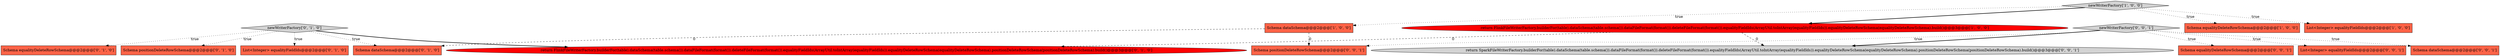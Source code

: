 digraph {
13 [style = filled, label = "Schema equalityDeleteRowSchema@@@2@@@['0', '0', '1']", fillcolor = tomato, shape = box image = "AAA0AAABBB3BBB"];
2 [style = filled, label = "newWriterFactory['1', '0', '0']", fillcolor = lightgray, shape = diamond image = "AAA0AAABBB1BBB"];
7 [style = filled, label = "List<Integer> equalityFieldIds@@@2@@@['0', '1', '0']", fillcolor = tomato, shape = box image = "AAA0AAABBB2BBB"];
0 [style = filled, label = "Schema equalityDeleteRowSchema@@@2@@@['1', '0', '0']", fillcolor = tomato, shape = box image = "AAA0AAABBB1BBB"];
16 [style = filled, label = "Schema positionDeleteRowSchema@@@2@@@['0', '0', '1']", fillcolor = tomato, shape = box image = "AAA0AAABBB3BBB"];
5 [style = filled, label = "Schema equalityDeleteRowSchema@@@2@@@['0', '1', '0']", fillcolor = tomato, shape = box image = "AAA0AAABBB2BBB"];
4 [style = filled, label = "Schema dataSchema@@@2@@@['1', '0', '0']", fillcolor = tomato, shape = box image = "AAA1AAABBB1BBB"];
8 [style = filled, label = "Schema positionDeleteRowSchema@@@2@@@['0', '1', '0']", fillcolor = tomato, shape = box image = "AAA0AAABBB2BBB"];
15 [style = filled, label = "List<Integer> equalityFieldIds@@@2@@@['0', '0', '1']", fillcolor = tomato, shape = box image = "AAA0AAABBB3BBB"];
1 [style = filled, label = "List<Integer> equalityFieldIds@@@2@@@['1', '0', '0']", fillcolor = tomato, shape = box image = "AAA0AAABBB1BBB"];
9 [style = filled, label = "return FlinkFileWriterFactory.builderFor(table).dataSchema(table.schema()).dataFileFormat(format()).deleteFileFormat(format()).equalityFieldIds(ArrayUtil.toIntArray(equalityFieldIds)).equalityDeleteRowSchema(equalityDeleteRowSchema).positionDeleteRowSchema(positionDeleteRowSchema).build()@@@3@@@['0', '1', '0']", fillcolor = red, shape = ellipse image = "AAA1AAABBB2BBB"];
3 [style = filled, label = "return FlinkFileWriterFactory.builderFor(table).dataSchema(table.schema()).dataFileFormat(format()).deleteFileFormat(format()).equalityFieldIds(ArrayUtil.toIntArray(equalityFieldIds)).equalityDeleteRowSchema(equalityDeleteRowSchema).build()@@@3@@@['1', '0', '0']", fillcolor = red, shape = ellipse image = "AAA1AAABBB1BBB"];
14 [style = filled, label = "Schema dataSchema@@@2@@@['0', '0', '1']", fillcolor = tomato, shape = box image = "AAA0AAABBB3BBB"];
11 [style = filled, label = "return SparkFileWriterFactory.builderFor(table).dataSchema(table.schema()).dataFileFormat(format()).deleteFileFormat(format()).equalityFieldIds(ArrayUtil.toIntArray(equalityFieldIds)).equalityDeleteRowSchema(equalityDeleteRowSchema).positionDeleteRowSchema(positionDeleteRowSchema).build()@@@3@@@['0', '0', '1']", fillcolor = lightgray, shape = ellipse image = "AAA0AAABBB3BBB"];
6 [style = filled, label = "newWriterFactory['0', '1', '0']", fillcolor = lightgray, shape = diamond image = "AAA0AAABBB2BBB"];
10 [style = filled, label = "Schema dataSchema@@@2@@@['0', '1', '0']", fillcolor = tomato, shape = box image = "AAA1AAABBB2BBB"];
12 [style = filled, label = "newWriterFactory['0', '0', '1']", fillcolor = lightgray, shape = diamond image = "AAA0AAABBB3BBB"];
6->10 [style = dotted, label="true"];
12->15 [style = dotted, label="true"];
12->14 [style = dotted, label="true"];
12->13 [style = dotted, label="true"];
2->3 [style = bold, label=""];
2->0 [style = dotted, label="true"];
4->16 [style = dashed, label="0"];
6->9 [style = bold, label=""];
4->10 [style = dashed, label="0"];
12->16 [style = dotted, label="true"];
3->9 [style = dashed, label="0"];
2->1 [style = dotted, label="true"];
6->8 [style = dotted, label="true"];
3->11 [style = dashed, label="0"];
2->4 [style = dotted, label="true"];
6->5 [style = dotted, label="true"];
12->11 [style = bold, label=""];
6->7 [style = dotted, label="true"];
}
